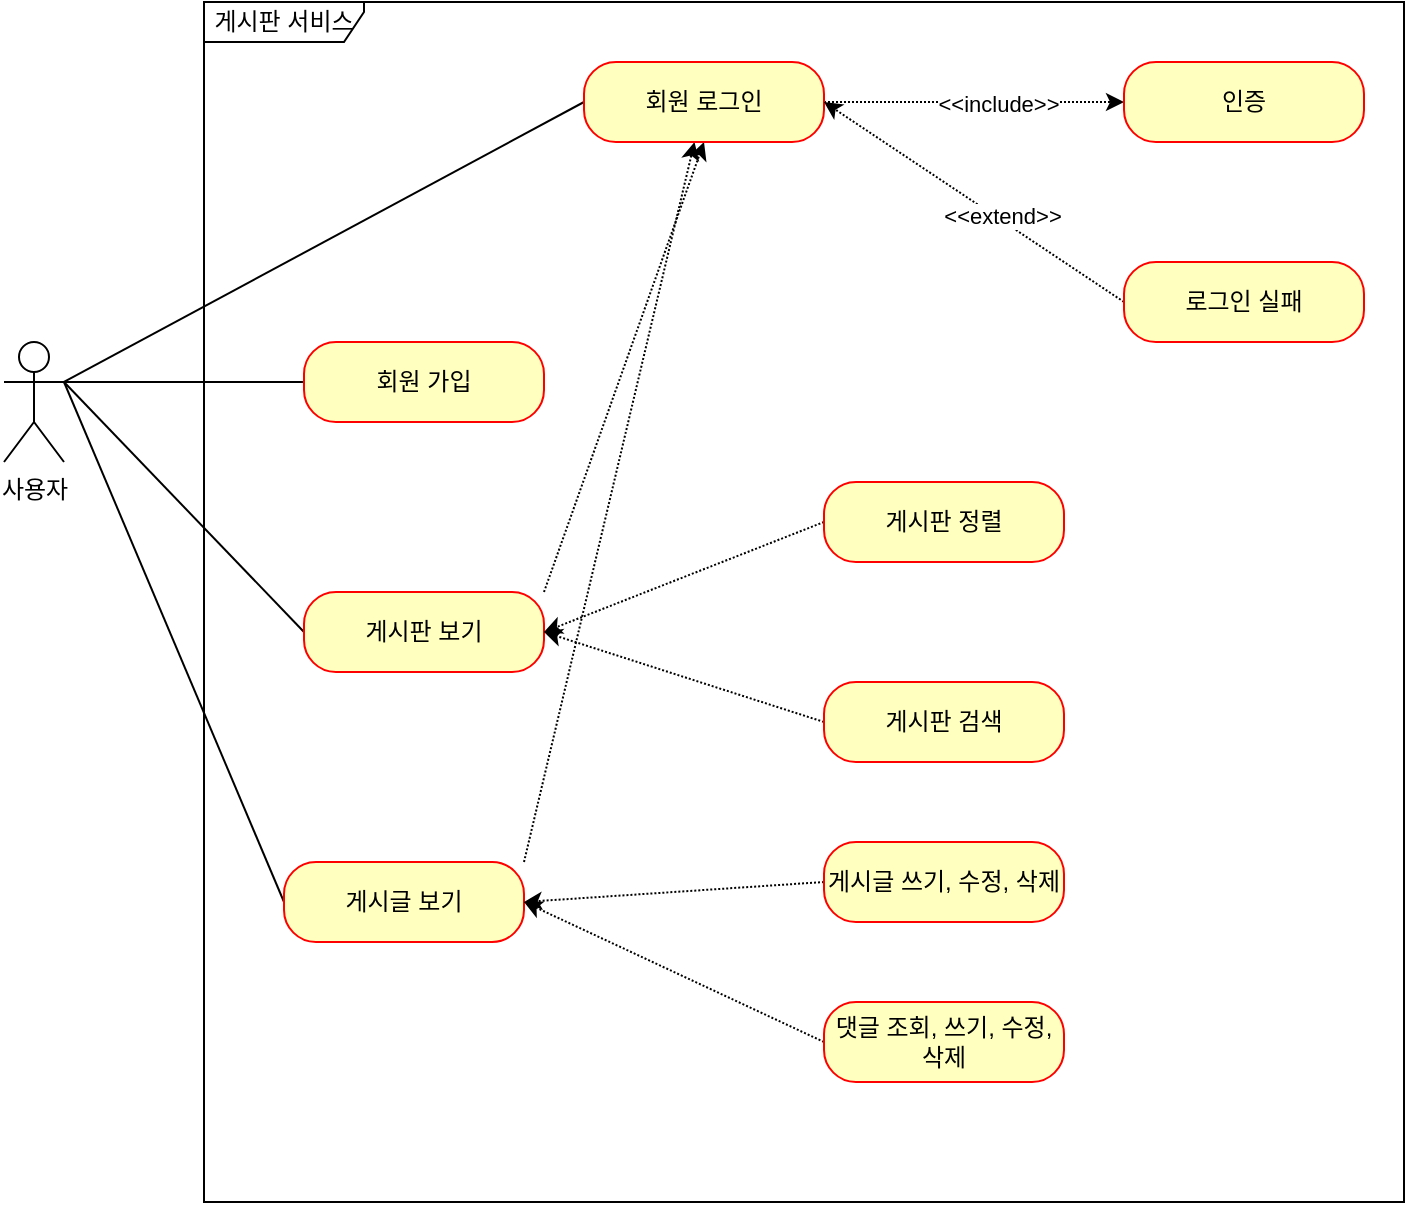 <mxfile version="20.5.1" type="github">
  <diagram id="m7r8UQgy4FVw2JN49bpj" name="페이지-1">
    <mxGraphModel dx="981" dy="548" grid="1" gridSize="10" guides="1" tooltips="1" connect="1" arrows="1" fold="1" page="1" pageScale="1" pageWidth="827" pageHeight="1169" math="0" shadow="0">
      <root>
        <mxCell id="0" />
        <mxCell id="1" parent="0" />
        <mxCell id="iuztno-7V29zNSssGSf2-1" value="사용자&lt;br&gt;" style="shape=umlActor;verticalLabelPosition=bottom;verticalAlign=top;html=1;outlineConnect=0;" vertex="1" parent="1">
          <mxGeometry x="80" y="420" width="30" height="60" as="geometry" />
        </mxCell>
        <mxCell id="iuztno-7V29zNSssGSf2-2" value="게시판 서비스&lt;br&gt;" style="shape=umlFrame;whiteSpace=wrap;html=1;width=80;height=20;" vertex="1" parent="1">
          <mxGeometry x="180" y="250" width="600" height="600" as="geometry" />
        </mxCell>
        <mxCell id="iuztno-7V29zNSssGSf2-14" style="rounded=0;orthogonalLoop=1;jettySize=auto;html=1;exitX=0;exitY=0.5;exitDx=0;exitDy=0;entryX=1;entryY=0.333;entryDx=0;entryDy=0;entryPerimeter=0;endArrow=none;endFill=0;" edge="1" parent="1" source="iuztno-7V29zNSssGSf2-3" target="iuztno-7V29zNSssGSf2-1">
          <mxGeometry relative="1" as="geometry" />
        </mxCell>
        <mxCell id="iuztno-7V29zNSssGSf2-3" value="회원 가입" style="rounded=1;whiteSpace=wrap;html=1;arcSize=40;fontColor=#000000;fillColor=#ffffc0;strokeColor=#ff0000;" vertex="1" parent="1">
          <mxGeometry x="230" y="420" width="120" height="40" as="geometry" />
        </mxCell>
        <mxCell id="iuztno-7V29zNSssGSf2-16" style="edgeStyle=none;rounded=0;orthogonalLoop=1;jettySize=auto;html=1;exitX=0;exitY=0.5;exitDx=0;exitDy=0;endArrow=none;endFill=0;" edge="1" parent="1" source="iuztno-7V29zNSssGSf2-5">
          <mxGeometry relative="1" as="geometry">
            <mxPoint x="110" y="440" as="targetPoint" />
          </mxGeometry>
        </mxCell>
        <mxCell id="iuztno-7V29zNSssGSf2-23" style="edgeStyle=none;rounded=0;orthogonalLoop=1;jettySize=auto;html=1;exitX=1;exitY=0;exitDx=0;exitDy=0;entryX=0.5;entryY=1;entryDx=0;entryDy=0;dashed=1;dashPattern=1 1;endArrow=classic;endFill=1;" edge="1" parent="1" source="iuztno-7V29zNSssGSf2-5" target="iuztno-7V29zNSssGSf2-7">
          <mxGeometry relative="1" as="geometry" />
        </mxCell>
        <mxCell id="iuztno-7V29zNSssGSf2-5" value="게시판 보기&lt;br&gt;" style="rounded=1;whiteSpace=wrap;html=1;arcSize=40;fontColor=#000000;fillColor=#ffffc0;strokeColor=#ff0000;" vertex="1" parent="1">
          <mxGeometry x="230" y="545" width="120" height="40" as="geometry" />
        </mxCell>
        <mxCell id="iuztno-7V29zNSssGSf2-17" style="edgeStyle=none;rounded=0;orthogonalLoop=1;jettySize=auto;html=1;exitX=0;exitY=0.5;exitDx=0;exitDy=0;endArrow=none;endFill=0;" edge="1" parent="1" source="iuztno-7V29zNSssGSf2-6">
          <mxGeometry relative="1" as="geometry">
            <mxPoint x="110" y="440" as="targetPoint" />
          </mxGeometry>
        </mxCell>
        <mxCell id="iuztno-7V29zNSssGSf2-24" style="edgeStyle=none;rounded=0;orthogonalLoop=1;jettySize=auto;html=1;exitX=1;exitY=0;exitDx=0;exitDy=0;dashed=1;dashPattern=1 1;endArrow=classic;endFill=1;" edge="1" parent="1" source="iuztno-7V29zNSssGSf2-6" target="iuztno-7V29zNSssGSf2-7">
          <mxGeometry relative="1" as="geometry" />
        </mxCell>
        <mxCell id="iuztno-7V29zNSssGSf2-6" value="게시글 보기" style="rounded=1;whiteSpace=wrap;html=1;arcSize=40;fontColor=#000000;fillColor=#ffffc0;strokeColor=#ff0000;" vertex="1" parent="1">
          <mxGeometry x="220" y="680" width="120" height="40" as="geometry" />
        </mxCell>
        <mxCell id="iuztno-7V29zNSssGSf2-15" style="edgeStyle=none;rounded=0;orthogonalLoop=1;jettySize=auto;html=1;exitX=0;exitY=0.5;exitDx=0;exitDy=0;entryX=1;entryY=0.333;entryDx=0;entryDy=0;entryPerimeter=0;endArrow=none;endFill=0;" edge="1" parent="1" source="iuztno-7V29zNSssGSf2-7" target="iuztno-7V29zNSssGSf2-1">
          <mxGeometry relative="1" as="geometry" />
        </mxCell>
        <mxCell id="iuztno-7V29zNSssGSf2-18" style="edgeStyle=none;rounded=0;orthogonalLoop=1;jettySize=auto;html=1;exitX=1;exitY=0.5;exitDx=0;exitDy=0;entryX=0;entryY=0.5;entryDx=0;entryDy=0;endArrow=classic;endFill=1;dashed=1;dashPattern=1 1;" edge="1" parent="1" source="iuztno-7V29zNSssGSf2-7" target="iuztno-7V29zNSssGSf2-8">
          <mxGeometry relative="1" as="geometry" />
        </mxCell>
        <mxCell id="iuztno-7V29zNSssGSf2-20" value="&amp;lt;&amp;lt;include&amp;gt;&amp;gt;" style="edgeLabel;html=1;align=center;verticalAlign=middle;resizable=0;points=[];" vertex="1" connectable="0" parent="iuztno-7V29zNSssGSf2-18">
          <mxGeometry x="0.156" y="-1" relative="1" as="geometry">
            <mxPoint as="offset" />
          </mxGeometry>
        </mxCell>
        <mxCell id="iuztno-7V29zNSssGSf2-7" value="회원 로그인" style="rounded=1;whiteSpace=wrap;html=1;arcSize=40;fontColor=#000000;fillColor=#ffffc0;strokeColor=#ff0000;" vertex="1" parent="1">
          <mxGeometry x="370" y="280" width="120" height="40" as="geometry" />
        </mxCell>
        <mxCell id="iuztno-7V29zNSssGSf2-8" value="인증" style="rounded=1;whiteSpace=wrap;html=1;arcSize=40;fontColor=#000000;fillColor=#ffffc0;strokeColor=#ff0000;" vertex="1" parent="1">
          <mxGeometry x="640" y="280" width="120" height="40" as="geometry" />
        </mxCell>
        <mxCell id="iuztno-7V29zNSssGSf2-21" style="edgeStyle=none;rounded=0;orthogonalLoop=1;jettySize=auto;html=1;exitX=0;exitY=0.5;exitDx=0;exitDy=0;entryX=1;entryY=0.5;entryDx=0;entryDy=0;dashed=1;dashPattern=1 1;endArrow=classic;endFill=1;" edge="1" parent="1" source="iuztno-7V29zNSssGSf2-9" target="iuztno-7V29zNSssGSf2-7">
          <mxGeometry relative="1" as="geometry" />
        </mxCell>
        <mxCell id="iuztno-7V29zNSssGSf2-22" value="&amp;lt;&amp;lt;extend&amp;gt;&amp;gt;" style="edgeLabel;html=1;align=center;verticalAlign=middle;resizable=0;points=[];" vertex="1" connectable="0" parent="iuztno-7V29zNSssGSf2-21">
          <mxGeometry x="-0.175" y="-2" relative="1" as="geometry">
            <mxPoint as="offset" />
          </mxGeometry>
        </mxCell>
        <mxCell id="iuztno-7V29zNSssGSf2-9" value="로그인 실패" style="rounded=1;whiteSpace=wrap;html=1;arcSize=40;fontColor=#000000;fillColor=#ffffc0;strokeColor=#ff0000;" vertex="1" parent="1">
          <mxGeometry x="640" y="380" width="120" height="40" as="geometry" />
        </mxCell>
        <mxCell id="iuztno-7V29zNSssGSf2-26" style="edgeStyle=none;rounded=0;orthogonalLoop=1;jettySize=auto;html=1;exitX=0;exitY=0.5;exitDx=0;exitDy=0;entryX=1;entryY=0.5;entryDx=0;entryDy=0;dashed=1;dashPattern=1 1;endArrow=classic;endFill=1;" edge="1" parent="1" source="iuztno-7V29zNSssGSf2-10" target="iuztno-7V29zNSssGSf2-5">
          <mxGeometry relative="1" as="geometry" />
        </mxCell>
        <mxCell id="iuztno-7V29zNSssGSf2-10" value="게시판 정렬" style="rounded=1;whiteSpace=wrap;html=1;arcSize=40;fontColor=#000000;fillColor=#ffffc0;strokeColor=#ff0000;" vertex="1" parent="1">
          <mxGeometry x="490" y="490" width="120" height="40" as="geometry" />
        </mxCell>
        <mxCell id="iuztno-7V29zNSssGSf2-27" style="edgeStyle=none;rounded=0;orthogonalLoop=1;jettySize=auto;html=1;exitX=0;exitY=0.5;exitDx=0;exitDy=0;entryX=1;entryY=0.5;entryDx=0;entryDy=0;dashed=1;dashPattern=1 1;endArrow=classic;endFill=1;" edge="1" parent="1" source="iuztno-7V29zNSssGSf2-11" target="iuztno-7V29zNSssGSf2-5">
          <mxGeometry relative="1" as="geometry" />
        </mxCell>
        <mxCell id="iuztno-7V29zNSssGSf2-11" value="게시판 검색" style="rounded=1;whiteSpace=wrap;html=1;arcSize=40;fontColor=#000000;fillColor=#ffffc0;strokeColor=#ff0000;" vertex="1" parent="1">
          <mxGeometry x="490" y="590" width="120" height="40" as="geometry" />
        </mxCell>
        <mxCell id="iuztno-7V29zNSssGSf2-29" style="edgeStyle=none;rounded=0;orthogonalLoop=1;jettySize=auto;html=1;exitX=0;exitY=0.5;exitDx=0;exitDy=0;dashed=1;dashPattern=1 1;endArrow=classic;endFill=1;" edge="1" parent="1" source="iuztno-7V29zNSssGSf2-12">
          <mxGeometry relative="1" as="geometry">
            <mxPoint x="340" y="700" as="targetPoint" />
          </mxGeometry>
        </mxCell>
        <mxCell id="iuztno-7V29zNSssGSf2-12" value="댓글 조회, 쓰기, 수정, 삭제" style="rounded=1;whiteSpace=wrap;html=1;arcSize=40;fontColor=#000000;fillColor=#ffffc0;strokeColor=#ff0000;" vertex="1" parent="1">
          <mxGeometry x="490" y="750" width="120" height="40" as="geometry" />
        </mxCell>
        <mxCell id="iuztno-7V29zNSssGSf2-28" style="edgeStyle=none;rounded=0;orthogonalLoop=1;jettySize=auto;html=1;exitX=0;exitY=0.5;exitDx=0;exitDy=0;entryX=1;entryY=0.5;entryDx=0;entryDy=0;dashed=1;dashPattern=1 1;endArrow=classic;endFill=1;" edge="1" parent="1" source="iuztno-7V29zNSssGSf2-13" target="iuztno-7V29zNSssGSf2-6">
          <mxGeometry relative="1" as="geometry" />
        </mxCell>
        <mxCell id="iuztno-7V29zNSssGSf2-13" value="게시글 쓰기, 수정, 삭제" style="rounded=1;whiteSpace=wrap;html=1;arcSize=40;fontColor=#000000;fillColor=#ffffc0;strokeColor=#ff0000;" vertex="1" parent="1">
          <mxGeometry x="490" y="670" width="120" height="40" as="geometry" />
        </mxCell>
        <mxCell id="iuztno-7V29zNSssGSf2-25" style="edgeStyle=none;rounded=0;orthogonalLoop=1;jettySize=auto;html=1;exitX=1;exitY=0.5;exitDx=0;exitDy=0;dashed=1;dashPattern=1 1;endArrow=classic;endFill=1;" edge="1" parent="1" source="iuztno-7V29zNSssGSf2-5" target="iuztno-7V29zNSssGSf2-5">
          <mxGeometry relative="1" as="geometry" />
        </mxCell>
      </root>
    </mxGraphModel>
  </diagram>
</mxfile>
